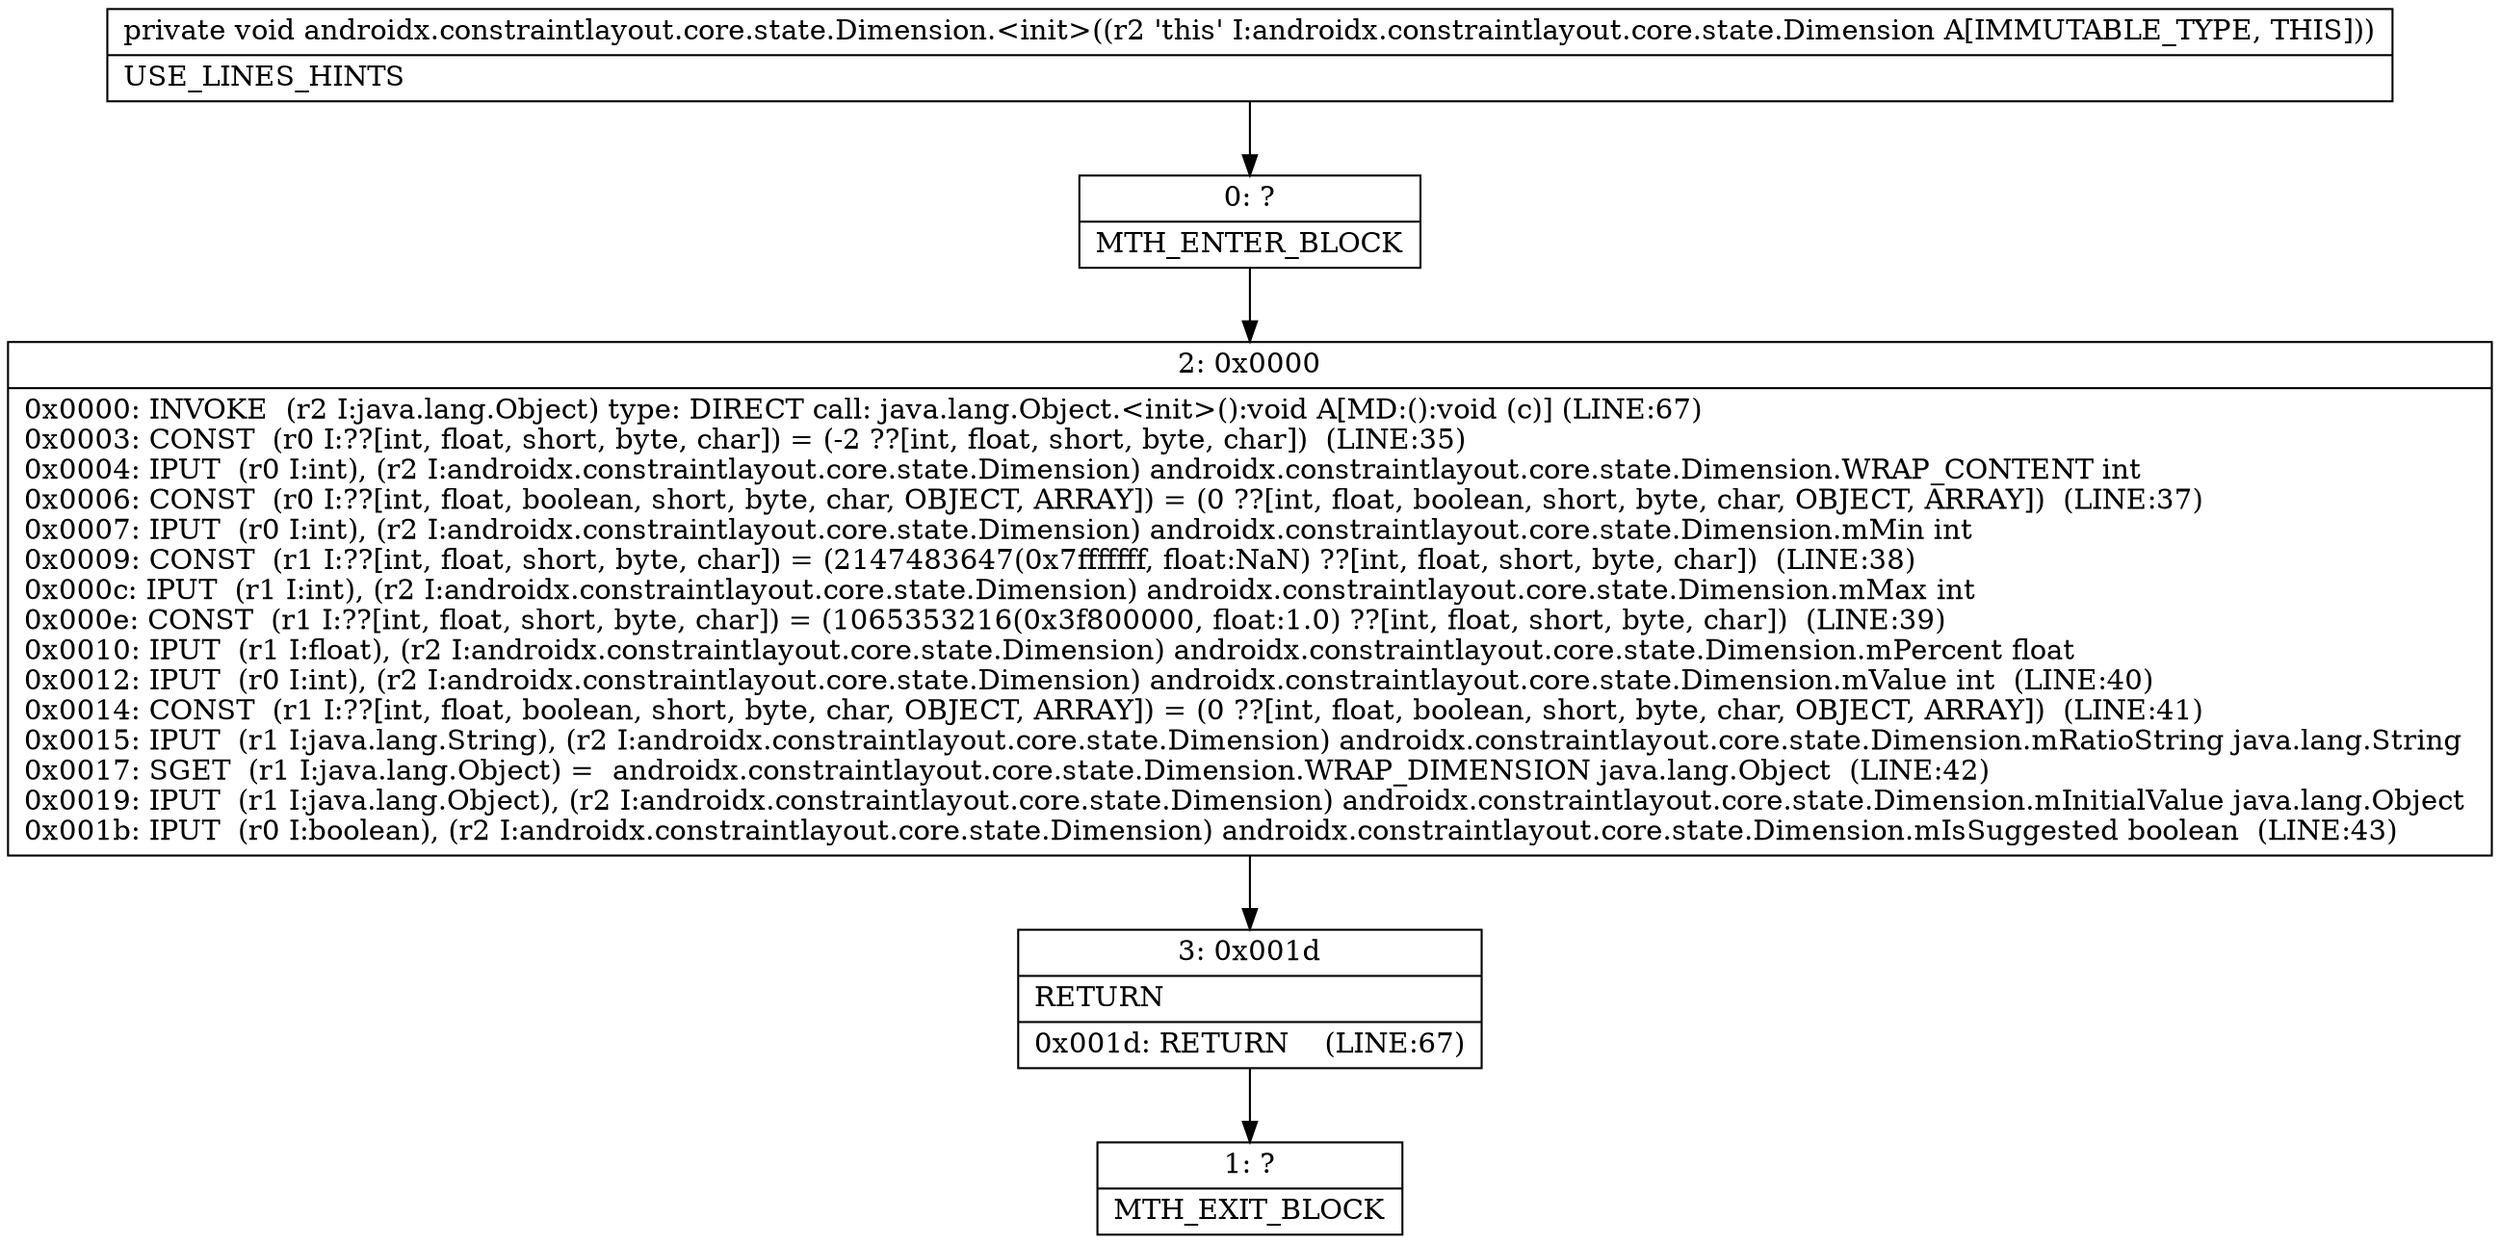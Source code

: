 digraph "CFG forandroidx.constraintlayout.core.state.Dimension.\<init\>()V" {
Node_0 [shape=record,label="{0\:\ ?|MTH_ENTER_BLOCK\l}"];
Node_2 [shape=record,label="{2\:\ 0x0000|0x0000: INVOKE  (r2 I:java.lang.Object) type: DIRECT call: java.lang.Object.\<init\>():void A[MD:():void (c)] (LINE:67)\l0x0003: CONST  (r0 I:??[int, float, short, byte, char]) = (\-2 ??[int, float, short, byte, char])  (LINE:35)\l0x0004: IPUT  (r0 I:int), (r2 I:androidx.constraintlayout.core.state.Dimension) androidx.constraintlayout.core.state.Dimension.WRAP_CONTENT int \l0x0006: CONST  (r0 I:??[int, float, boolean, short, byte, char, OBJECT, ARRAY]) = (0 ??[int, float, boolean, short, byte, char, OBJECT, ARRAY])  (LINE:37)\l0x0007: IPUT  (r0 I:int), (r2 I:androidx.constraintlayout.core.state.Dimension) androidx.constraintlayout.core.state.Dimension.mMin int \l0x0009: CONST  (r1 I:??[int, float, short, byte, char]) = (2147483647(0x7fffffff, float:NaN) ??[int, float, short, byte, char])  (LINE:38)\l0x000c: IPUT  (r1 I:int), (r2 I:androidx.constraintlayout.core.state.Dimension) androidx.constraintlayout.core.state.Dimension.mMax int \l0x000e: CONST  (r1 I:??[int, float, short, byte, char]) = (1065353216(0x3f800000, float:1.0) ??[int, float, short, byte, char])  (LINE:39)\l0x0010: IPUT  (r1 I:float), (r2 I:androidx.constraintlayout.core.state.Dimension) androidx.constraintlayout.core.state.Dimension.mPercent float \l0x0012: IPUT  (r0 I:int), (r2 I:androidx.constraintlayout.core.state.Dimension) androidx.constraintlayout.core.state.Dimension.mValue int  (LINE:40)\l0x0014: CONST  (r1 I:??[int, float, boolean, short, byte, char, OBJECT, ARRAY]) = (0 ??[int, float, boolean, short, byte, char, OBJECT, ARRAY])  (LINE:41)\l0x0015: IPUT  (r1 I:java.lang.String), (r2 I:androidx.constraintlayout.core.state.Dimension) androidx.constraintlayout.core.state.Dimension.mRatioString java.lang.String \l0x0017: SGET  (r1 I:java.lang.Object) =  androidx.constraintlayout.core.state.Dimension.WRAP_DIMENSION java.lang.Object  (LINE:42)\l0x0019: IPUT  (r1 I:java.lang.Object), (r2 I:androidx.constraintlayout.core.state.Dimension) androidx.constraintlayout.core.state.Dimension.mInitialValue java.lang.Object \l0x001b: IPUT  (r0 I:boolean), (r2 I:androidx.constraintlayout.core.state.Dimension) androidx.constraintlayout.core.state.Dimension.mIsSuggested boolean  (LINE:43)\l}"];
Node_3 [shape=record,label="{3\:\ 0x001d|RETURN\l|0x001d: RETURN    (LINE:67)\l}"];
Node_1 [shape=record,label="{1\:\ ?|MTH_EXIT_BLOCK\l}"];
MethodNode[shape=record,label="{private void androidx.constraintlayout.core.state.Dimension.\<init\>((r2 'this' I:androidx.constraintlayout.core.state.Dimension A[IMMUTABLE_TYPE, THIS]))  | USE_LINES_HINTS\l}"];
MethodNode -> Node_0;Node_0 -> Node_2;
Node_2 -> Node_3;
Node_3 -> Node_1;
}

